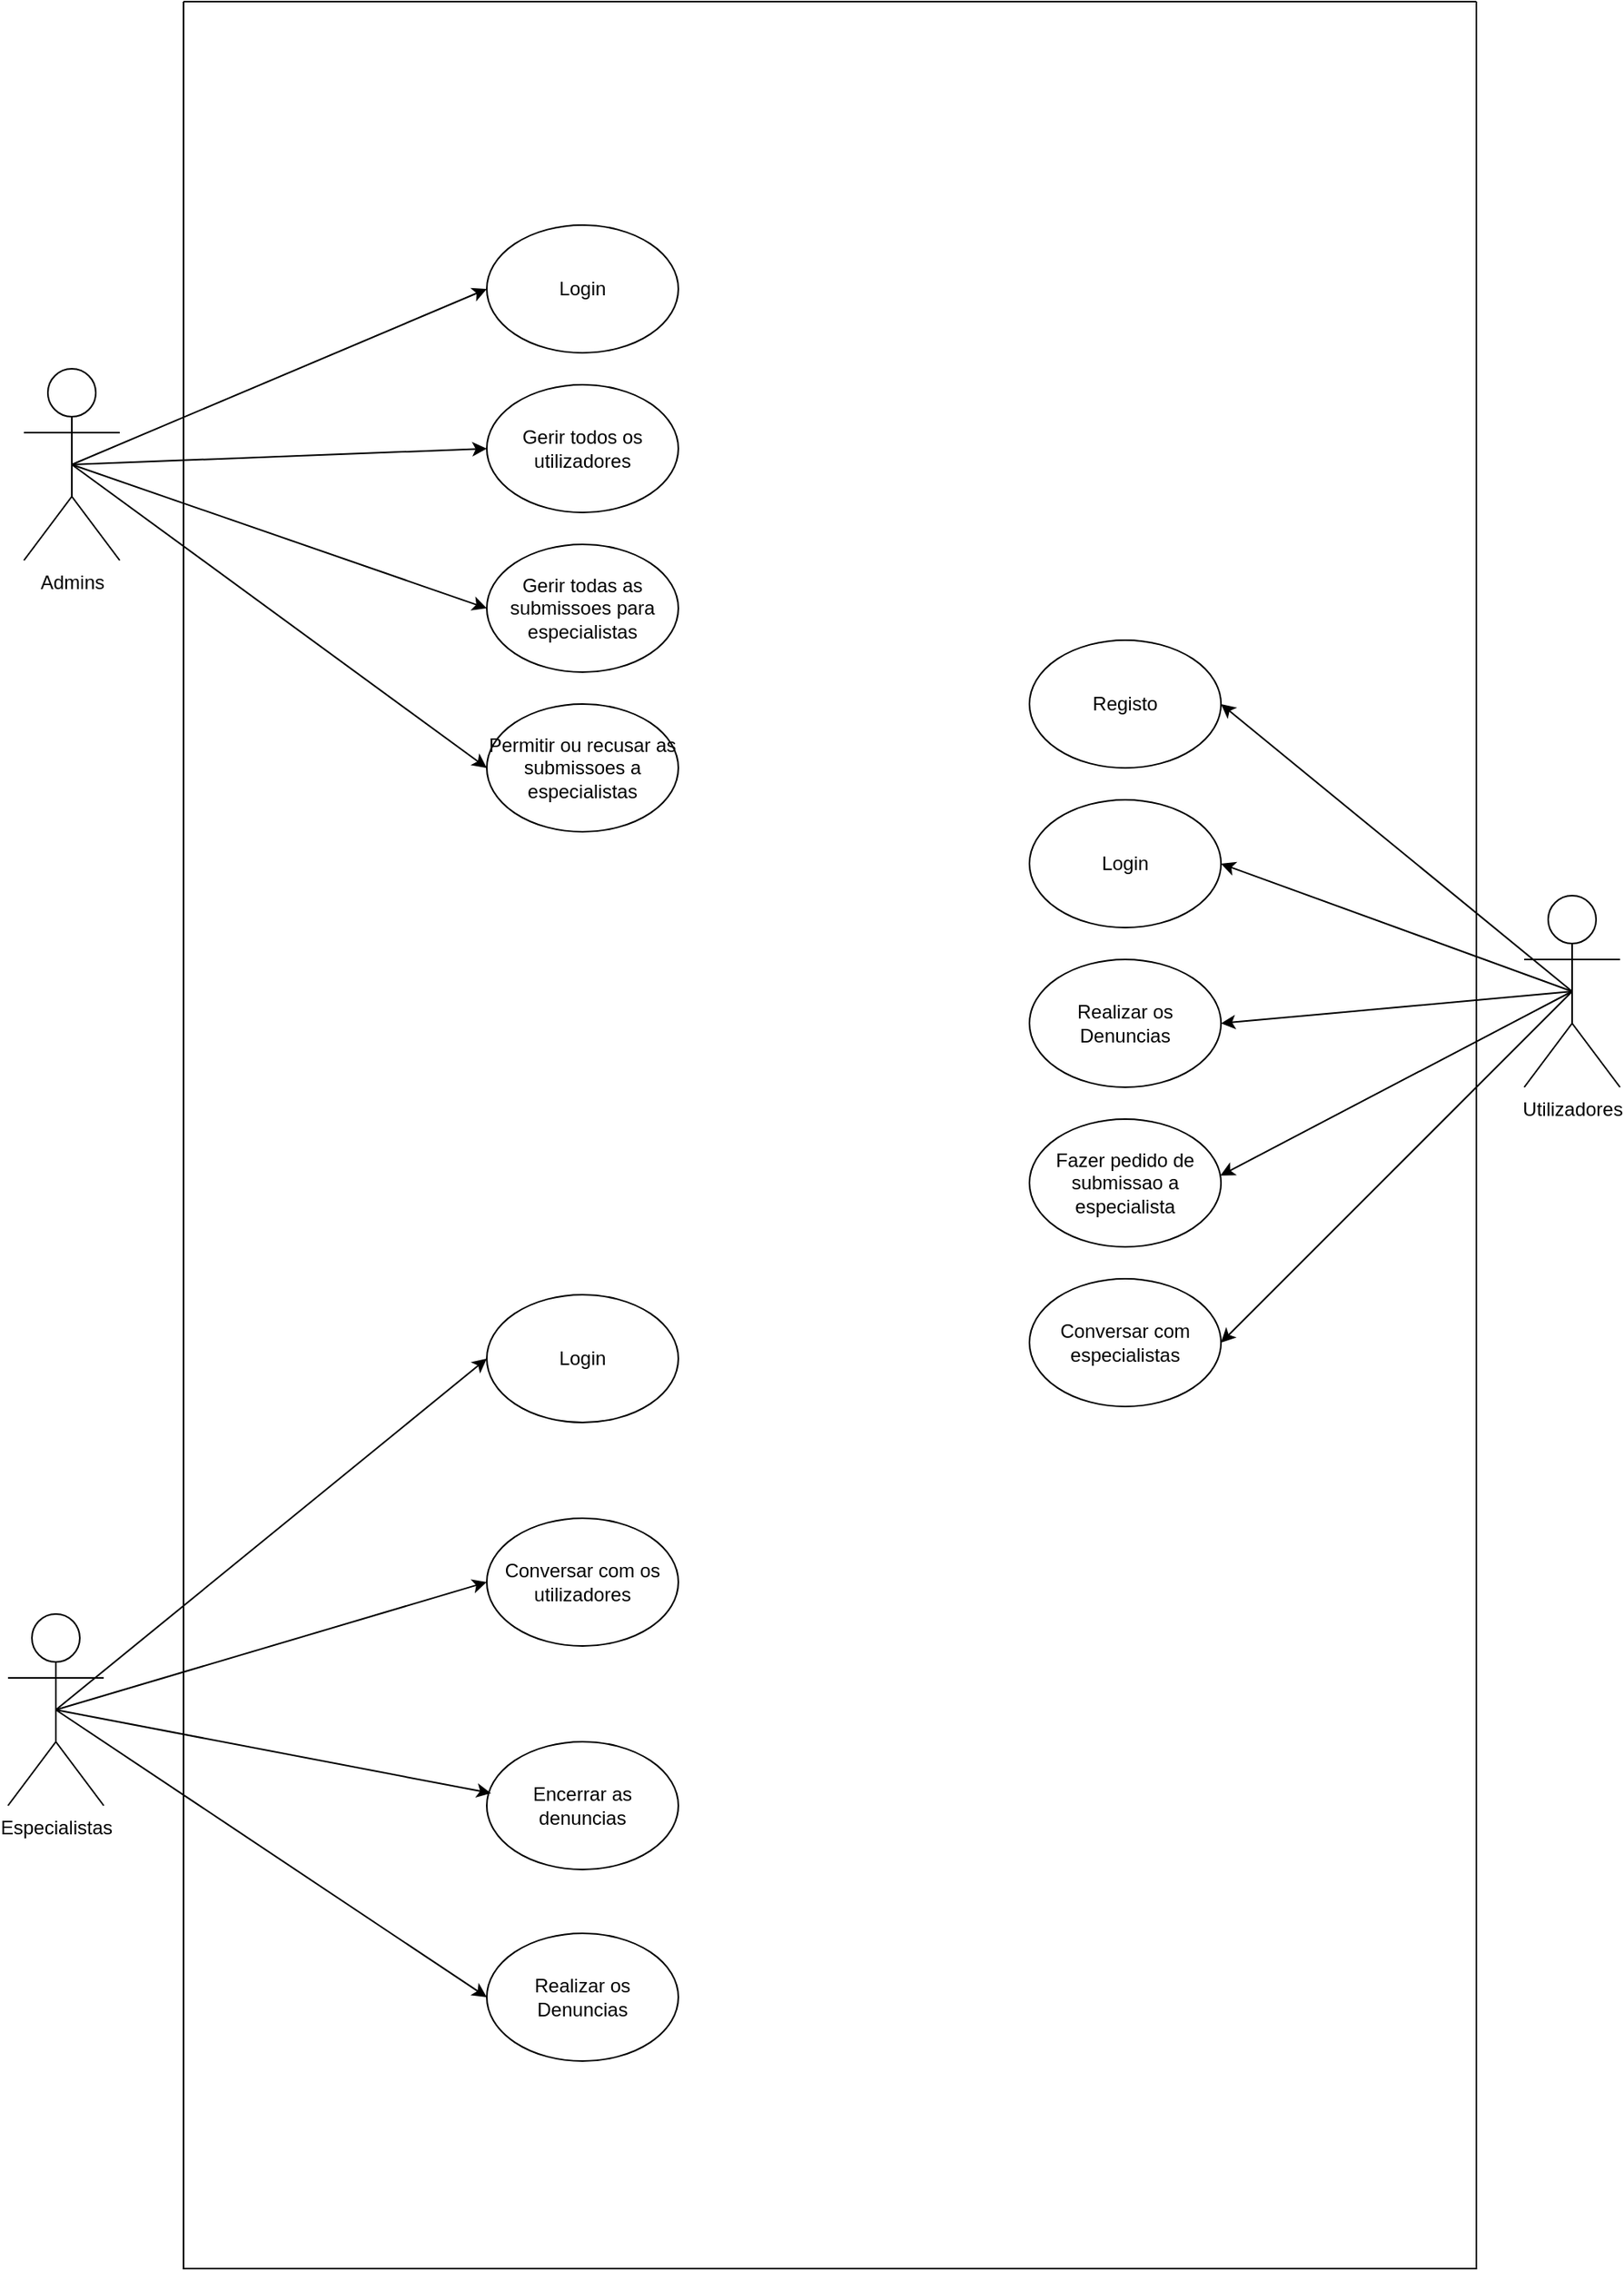 <mxfile version="22.1.3" type="device" pages="2">
  <diagram name="Casos de Uso" id="0v69TXpIxa26CA6M0X5R">
    <mxGraphModel dx="2168" dy="593" grid="1" gridSize="10" guides="1" tooltips="1" connect="1" arrows="1" fold="1" page="1" pageScale="1" pageWidth="850" pageHeight="1100" math="0" shadow="0">
      <root>
        <mxCell id="0" />
        <mxCell id="1" parent="0" />
        <mxCell id="V18IJNKO9i_bxa9vq1Et-1" value="" style="swimlane;startSize=0;" parent="1" vertex="1">
          <mxGeometry y="20" width="810" height="1420" as="geometry" />
        </mxCell>
        <mxCell id="V18IJNKO9i_bxa9vq1Et-8" value="Login" style="ellipse;whiteSpace=wrap;html=1;" parent="V18IJNKO9i_bxa9vq1Et-1" vertex="1">
          <mxGeometry x="190" y="140" width="120" height="80" as="geometry" />
        </mxCell>
        <mxCell id="V18IJNKO9i_bxa9vq1Et-11" value="Gerir todos os utilizadores" style="ellipse;whiteSpace=wrap;html=1;" parent="V18IJNKO9i_bxa9vq1Et-1" vertex="1">
          <mxGeometry x="190" y="240" width="120" height="80" as="geometry" />
        </mxCell>
        <mxCell id="V18IJNKO9i_bxa9vq1Et-12" value="Gerir todas as submissoes para especialistas" style="ellipse;whiteSpace=wrap;html=1;" parent="V18IJNKO9i_bxa9vq1Et-1" vertex="1">
          <mxGeometry x="190" y="340" width="120" height="80" as="geometry" />
        </mxCell>
        <mxCell id="V18IJNKO9i_bxa9vq1Et-13" value="Permitir ou recusar as submissoes a especialistas" style="ellipse;whiteSpace=wrap;html=1;" parent="V18IJNKO9i_bxa9vq1Et-1" vertex="1">
          <mxGeometry x="190" y="440" width="120" height="80" as="geometry" />
        </mxCell>
        <mxCell id="V18IJNKO9i_bxa9vq1Et-21" value="Registo" style="ellipse;whiteSpace=wrap;html=1;" parent="V18IJNKO9i_bxa9vq1Et-1" vertex="1">
          <mxGeometry x="530" y="400" width="120" height="80" as="geometry" />
        </mxCell>
        <mxCell id="V18IJNKO9i_bxa9vq1Et-22" value="Login" style="ellipse;whiteSpace=wrap;html=1;" parent="V18IJNKO9i_bxa9vq1Et-1" vertex="1">
          <mxGeometry x="530" y="500" width="120" height="80" as="geometry" />
        </mxCell>
        <mxCell id="V18IJNKO9i_bxa9vq1Et-26" value="Realizar os Denuncias" style="ellipse;whiteSpace=wrap;html=1;" parent="V18IJNKO9i_bxa9vq1Et-1" vertex="1">
          <mxGeometry x="530" y="600" width="120" height="80" as="geometry" />
        </mxCell>
        <mxCell id="V18IJNKO9i_bxa9vq1Et-27" value="Fazer pedido de submissao a especialista" style="ellipse;whiteSpace=wrap;html=1;" parent="V18IJNKO9i_bxa9vq1Et-1" vertex="1">
          <mxGeometry x="530" y="700" width="120" height="80" as="geometry" />
        </mxCell>
        <mxCell id="V18IJNKO9i_bxa9vq1Et-28" value="Conversar com especialistas" style="ellipse;whiteSpace=wrap;html=1;" parent="V18IJNKO9i_bxa9vq1Et-1" vertex="1">
          <mxGeometry x="530" y="800" width="120" height="80" as="geometry" />
        </mxCell>
        <mxCell id="V18IJNKO9i_bxa9vq1Et-35" value="Login" style="ellipse;whiteSpace=wrap;html=1;" parent="V18IJNKO9i_bxa9vq1Et-1" vertex="1">
          <mxGeometry x="190" y="810" width="120" height="80" as="geometry" />
        </mxCell>
        <mxCell id="V18IJNKO9i_bxa9vq1Et-37" value="Conversar com os utilizadores" style="ellipse;whiteSpace=wrap;html=1;" parent="V18IJNKO9i_bxa9vq1Et-1" vertex="1">
          <mxGeometry x="190" y="950" width="120" height="80" as="geometry" />
        </mxCell>
        <mxCell id="V18IJNKO9i_bxa9vq1Et-41" value="Encerrar as denuncias" style="ellipse;whiteSpace=wrap;html=1;" parent="V18IJNKO9i_bxa9vq1Et-1" vertex="1">
          <mxGeometry x="190" y="1090" width="120" height="80" as="geometry" />
        </mxCell>
        <mxCell id="V18IJNKO9i_bxa9vq1Et-46" value="Realizar os Denuncias" style="ellipse;whiteSpace=wrap;html=1;" parent="V18IJNKO9i_bxa9vq1Et-1" vertex="1">
          <mxGeometry x="190" y="1210" width="120" height="80" as="geometry" />
        </mxCell>
        <mxCell id="V18IJNKO9i_bxa9vq1Et-2" value="Admins" style="shape=umlActor;verticalLabelPosition=bottom;verticalAlign=top;html=1;outlineConnect=0;" parent="1" vertex="1">
          <mxGeometry x="-100" y="250" width="60" height="120" as="geometry" />
        </mxCell>
        <mxCell id="V18IJNKO9i_bxa9vq1Et-5" value="Utilizadores" style="shape=umlActor;verticalLabelPosition=bottom;verticalAlign=top;html=1;outlineConnect=0;" parent="1" vertex="1">
          <mxGeometry x="840" y="580" width="60" height="120" as="geometry" />
        </mxCell>
        <mxCell id="V18IJNKO9i_bxa9vq1Et-6" value="Especialistas" style="shape=umlActor;verticalLabelPosition=bottom;verticalAlign=top;html=1;outlineConnect=0;" parent="1" vertex="1">
          <mxGeometry x="-110" y="1030" width="60" height="120" as="geometry" />
        </mxCell>
        <mxCell id="V18IJNKO9i_bxa9vq1Et-25" value="" style="endArrow=classic;html=1;rounded=0;exitX=0.5;exitY=0.5;exitDx=0;exitDy=0;exitPerimeter=0;entryX=1;entryY=0.5;entryDx=0;entryDy=0;" parent="1" source="V18IJNKO9i_bxa9vq1Et-5" target="V18IJNKO9i_bxa9vq1Et-21" edge="1">
          <mxGeometry width="50" height="50" relative="1" as="geometry">
            <mxPoint x="-60" y="320" as="sourcePoint" />
            <mxPoint x="50" y="320" as="targetPoint" />
          </mxGeometry>
        </mxCell>
        <mxCell id="V18IJNKO9i_bxa9vq1Et-36" value="" style="endArrow=classic;html=1;rounded=0;exitX=0.5;exitY=0.5;exitDx=0;exitDy=0;exitPerimeter=0;entryX=0;entryY=0.5;entryDx=0;entryDy=0;" parent="1" source="V18IJNKO9i_bxa9vq1Et-6" target="V18IJNKO9i_bxa9vq1Et-35" edge="1">
          <mxGeometry width="50" height="50" relative="1" as="geometry">
            <mxPoint x="-50" y="1040" as="sourcePoint" />
            <mxPoint x="50" y="1040" as="targetPoint" />
          </mxGeometry>
        </mxCell>
        <mxCell id="zHeTeJ-wAWIV853rZHrX-1" value="" style="endArrow=classic;html=1;rounded=0;exitX=0.5;exitY=0.5;exitDx=0;exitDy=0;exitPerimeter=0;entryX=0;entryY=0.5;entryDx=0;entryDy=0;" parent="1" source="V18IJNKO9i_bxa9vq1Et-2" target="V18IJNKO9i_bxa9vq1Et-8" edge="1">
          <mxGeometry width="50" height="50" relative="1" as="geometry">
            <mxPoint x="260" y="300" as="sourcePoint" />
            <mxPoint x="310" y="250" as="targetPoint" />
          </mxGeometry>
        </mxCell>
        <mxCell id="zHeTeJ-wAWIV853rZHrX-2" value="" style="endArrow=classic;html=1;rounded=0;exitX=0.5;exitY=0.5;exitDx=0;exitDy=0;exitPerimeter=0;entryX=0;entryY=0.5;entryDx=0;entryDy=0;" parent="1" source="V18IJNKO9i_bxa9vq1Et-2" target="V18IJNKO9i_bxa9vq1Et-11" edge="1">
          <mxGeometry width="50" height="50" relative="1" as="geometry">
            <mxPoint x="30" y="340" as="sourcePoint" />
            <mxPoint x="80" y="290" as="targetPoint" />
          </mxGeometry>
        </mxCell>
        <mxCell id="zHeTeJ-wAWIV853rZHrX-3" value="" style="endArrow=classic;html=1;rounded=0;exitX=0.5;exitY=0.5;exitDx=0;exitDy=0;exitPerimeter=0;entryX=0;entryY=0.5;entryDx=0;entryDy=0;" parent="1" source="V18IJNKO9i_bxa9vq1Et-2" target="V18IJNKO9i_bxa9vq1Et-12" edge="1">
          <mxGeometry width="50" height="50" relative="1" as="geometry">
            <mxPoint x="40" y="360" as="sourcePoint" />
            <mxPoint x="90" y="310" as="targetPoint" />
          </mxGeometry>
        </mxCell>
        <mxCell id="zHeTeJ-wAWIV853rZHrX-4" value="" style="endArrow=classic;html=1;rounded=0;exitX=0.5;exitY=0.5;exitDx=0;exitDy=0;exitPerimeter=0;entryX=0;entryY=0.5;entryDx=0;entryDy=0;" parent="1" source="V18IJNKO9i_bxa9vq1Et-2" target="V18IJNKO9i_bxa9vq1Et-13" edge="1">
          <mxGeometry width="50" height="50" relative="1" as="geometry">
            <mxPoint x="20" y="400" as="sourcePoint" />
            <mxPoint x="70" y="350" as="targetPoint" />
          </mxGeometry>
        </mxCell>
        <mxCell id="zHeTeJ-wAWIV853rZHrX-5" value="" style="endArrow=classic;html=1;rounded=0;exitX=0.5;exitY=0.5;exitDx=0;exitDy=0;exitPerimeter=0;entryX=1;entryY=0.5;entryDx=0;entryDy=0;" parent="1" source="V18IJNKO9i_bxa9vq1Et-5" target="V18IJNKO9i_bxa9vq1Et-22" edge="1">
          <mxGeometry width="50" height="50" relative="1" as="geometry">
            <mxPoint x="890" y="720" as="sourcePoint" />
            <mxPoint x="670" y="540" as="targetPoint" />
          </mxGeometry>
        </mxCell>
        <mxCell id="zHeTeJ-wAWIV853rZHrX-6" value="" style="endArrow=classic;html=1;rounded=0;entryX=1;entryY=0.5;entryDx=0;entryDy=0;exitX=0.5;exitY=0.5;exitDx=0;exitDy=0;exitPerimeter=0;" parent="1" source="V18IJNKO9i_bxa9vq1Et-5" target="V18IJNKO9i_bxa9vq1Et-26" edge="1">
          <mxGeometry width="50" height="50" relative="1" as="geometry">
            <mxPoint x="740" y="740" as="sourcePoint" />
            <mxPoint x="790" y="690" as="targetPoint" />
          </mxGeometry>
        </mxCell>
        <mxCell id="zHeTeJ-wAWIV853rZHrX-7" value="" style="endArrow=classic;html=1;rounded=0;entryX=0.997;entryY=0.442;entryDx=0;entryDy=0;entryPerimeter=0;exitX=0.5;exitY=0.5;exitDx=0;exitDy=0;exitPerimeter=0;" parent="1" source="V18IJNKO9i_bxa9vq1Et-5" target="V18IJNKO9i_bxa9vq1Et-27" edge="1">
          <mxGeometry width="50" height="50" relative="1" as="geometry">
            <mxPoint x="710" y="780" as="sourcePoint" />
            <mxPoint x="760" y="730" as="targetPoint" />
          </mxGeometry>
        </mxCell>
        <mxCell id="zHeTeJ-wAWIV853rZHrX-8" value="" style="endArrow=classic;html=1;rounded=0;entryX=1;entryY=0.5;entryDx=0;entryDy=0;exitX=0.5;exitY=0.5;exitDx=0;exitDy=0;exitPerimeter=0;" parent="1" source="V18IJNKO9i_bxa9vq1Et-5" target="V18IJNKO9i_bxa9vq1Et-28" edge="1">
          <mxGeometry width="50" height="50" relative="1" as="geometry">
            <mxPoint x="710" y="830" as="sourcePoint" />
            <mxPoint x="760" y="780" as="targetPoint" />
          </mxGeometry>
        </mxCell>
        <mxCell id="zHeTeJ-wAWIV853rZHrX-9" value="" style="endArrow=classic;html=1;rounded=0;exitX=0.5;exitY=0.5;exitDx=0;exitDy=0;exitPerimeter=0;entryX=0;entryY=0.5;entryDx=0;entryDy=0;" parent="1" source="V18IJNKO9i_bxa9vq1Et-6" target="V18IJNKO9i_bxa9vq1Et-37" edge="1">
          <mxGeometry width="50" height="50" relative="1" as="geometry">
            <mxPoint x="60" y="1090" as="sourcePoint" />
            <mxPoint x="110" y="1040" as="targetPoint" />
          </mxGeometry>
        </mxCell>
        <mxCell id="zHeTeJ-wAWIV853rZHrX-11" value="" style="endArrow=classic;html=1;rounded=0;exitX=0.5;exitY=0.5;exitDx=0;exitDy=0;exitPerimeter=0;entryX=0.022;entryY=0.403;entryDx=0;entryDy=0;entryPerimeter=0;" parent="1" source="V18IJNKO9i_bxa9vq1Et-6" target="V18IJNKO9i_bxa9vq1Et-41" edge="1">
          <mxGeometry width="50" height="50" relative="1" as="geometry">
            <mxPoint x="90" y="1210" as="sourcePoint" />
            <mxPoint x="140" y="1160" as="targetPoint" />
          </mxGeometry>
        </mxCell>
        <mxCell id="zHeTeJ-wAWIV853rZHrX-12" value="" style="endArrow=classic;html=1;rounded=0;entryX=0;entryY=0.5;entryDx=0;entryDy=0;exitX=0.5;exitY=0.5;exitDx=0;exitDy=0;exitPerimeter=0;" parent="1" source="V18IJNKO9i_bxa9vq1Et-6" target="V18IJNKO9i_bxa9vq1Et-46" edge="1">
          <mxGeometry width="50" height="50" relative="1" as="geometry">
            <mxPoint x="40" y="1280" as="sourcePoint" />
            <mxPoint x="90" y="1230" as="targetPoint" />
          </mxGeometry>
        </mxCell>
      </root>
    </mxGraphModel>
  </diagram>
  <diagram id="s_YxrnoEGBvV0pFjSnwN" name="Modelo relacional">
    <mxGraphModel dx="1318" dy="593" grid="1" gridSize="10" guides="1" tooltips="1" connect="1" arrows="1" fold="1" page="1" pageScale="1" pageWidth="850" pageHeight="1100" math="0" shadow="0">
      <root>
        <mxCell id="0" />
        <mxCell id="1" parent="0" />
        <mxCell id="B7sIC4S0Rh-pysu9yOMy-1" value="Utilizadores" style="shape=table;startSize=30;container=1;collapsible=1;childLayout=tableLayout;fixedRows=1;rowLines=0;fontStyle=1;align=center;resizeLast=1;html=1;" parent="1" vertex="1">
          <mxGeometry x="60" y="130" width="180" height="300" as="geometry" />
        </mxCell>
        <mxCell id="B7sIC4S0Rh-pysu9yOMy-2" value="" style="shape=tableRow;horizontal=0;startSize=0;swimlaneHead=0;swimlaneBody=0;fillColor=none;collapsible=0;dropTarget=0;points=[[0,0.5],[1,0.5]];portConstraint=eastwest;top=0;left=0;right=0;bottom=1;" parent="B7sIC4S0Rh-pysu9yOMy-1" vertex="1">
          <mxGeometry y="30" width="180" height="30" as="geometry" />
        </mxCell>
        <mxCell id="B7sIC4S0Rh-pysu9yOMy-3" value="PK" style="shape=partialRectangle;connectable=0;fillColor=none;top=0;left=0;bottom=0;right=0;fontStyle=1;overflow=hidden;whiteSpace=wrap;html=1;" parent="B7sIC4S0Rh-pysu9yOMy-2" vertex="1">
          <mxGeometry width="30" height="30" as="geometry">
            <mxRectangle width="30" height="30" as="alternateBounds" />
          </mxGeometry>
        </mxCell>
        <mxCell id="B7sIC4S0Rh-pysu9yOMy-4" value="UserID" style="shape=partialRectangle;connectable=0;fillColor=none;top=0;left=0;bottom=0;right=0;align=left;spacingLeft=6;fontStyle=5;overflow=hidden;whiteSpace=wrap;html=1;" parent="B7sIC4S0Rh-pysu9yOMy-2" vertex="1">
          <mxGeometry x="30" width="150" height="30" as="geometry">
            <mxRectangle width="150" height="30" as="alternateBounds" />
          </mxGeometry>
        </mxCell>
        <mxCell id="B7sIC4S0Rh-pysu9yOMy-5" value="" style="shape=tableRow;horizontal=0;startSize=0;swimlaneHead=0;swimlaneBody=0;fillColor=none;collapsible=0;dropTarget=0;points=[[0,0.5],[1,0.5]];portConstraint=eastwest;top=0;left=0;right=0;bottom=0;" parent="B7sIC4S0Rh-pysu9yOMy-1" vertex="1">
          <mxGeometry y="60" width="180" height="30" as="geometry" />
        </mxCell>
        <mxCell id="B7sIC4S0Rh-pysu9yOMy-6" value="" style="shape=partialRectangle;connectable=0;fillColor=none;top=0;left=0;bottom=0;right=0;editable=1;overflow=hidden;whiteSpace=wrap;html=1;" parent="B7sIC4S0Rh-pysu9yOMy-5" vertex="1">
          <mxGeometry width="30" height="30" as="geometry">
            <mxRectangle width="30" height="30" as="alternateBounds" />
          </mxGeometry>
        </mxCell>
        <mxCell id="B7sIC4S0Rh-pysu9yOMy-7" value="NomeCompleto" style="shape=partialRectangle;connectable=0;fillColor=none;top=0;left=0;bottom=0;right=0;align=left;spacingLeft=6;overflow=hidden;whiteSpace=wrap;html=1;" parent="B7sIC4S0Rh-pysu9yOMy-5" vertex="1">
          <mxGeometry x="30" width="150" height="30" as="geometry">
            <mxRectangle width="150" height="30" as="alternateBounds" />
          </mxGeometry>
        </mxCell>
        <mxCell id="g4vSLve7nfgg60HE6biB-2" value="" style="shape=tableRow;horizontal=0;startSize=0;swimlaneHead=0;swimlaneBody=0;fillColor=none;collapsible=0;dropTarget=0;points=[[0,0.5],[1,0.5]];portConstraint=eastwest;top=0;left=0;right=0;bottom=0;" vertex="1" parent="B7sIC4S0Rh-pysu9yOMy-1">
          <mxGeometry y="90" width="180" height="30" as="geometry" />
        </mxCell>
        <mxCell id="g4vSLve7nfgg60HE6biB-3" value="" style="shape=partialRectangle;connectable=0;fillColor=none;top=0;left=0;bottom=0;right=0;editable=1;overflow=hidden;" vertex="1" parent="g4vSLve7nfgg60HE6biB-2">
          <mxGeometry width="30" height="30" as="geometry">
            <mxRectangle width="30" height="30" as="alternateBounds" />
          </mxGeometry>
        </mxCell>
        <mxCell id="g4vSLve7nfgg60HE6biB-4" value="NomeUtilizador" style="shape=partialRectangle;connectable=0;fillColor=none;top=0;left=0;bottom=0;right=0;align=left;spacingLeft=6;overflow=hidden;" vertex="1" parent="g4vSLve7nfgg60HE6biB-2">
          <mxGeometry x="30" width="150" height="30" as="geometry">
            <mxRectangle width="150" height="30" as="alternateBounds" />
          </mxGeometry>
        </mxCell>
        <mxCell id="B7sIC4S0Rh-pysu9yOMy-8" value="" style="shape=tableRow;horizontal=0;startSize=0;swimlaneHead=0;swimlaneBody=0;fillColor=none;collapsible=0;dropTarget=0;points=[[0,0.5],[1,0.5]];portConstraint=eastwest;top=0;left=0;right=0;bottom=0;" parent="B7sIC4S0Rh-pysu9yOMy-1" vertex="1">
          <mxGeometry y="120" width="180" height="30" as="geometry" />
        </mxCell>
        <mxCell id="B7sIC4S0Rh-pysu9yOMy-9" value="" style="shape=partialRectangle;connectable=0;fillColor=none;top=0;left=0;bottom=0;right=0;editable=1;overflow=hidden;whiteSpace=wrap;html=1;" parent="B7sIC4S0Rh-pysu9yOMy-8" vertex="1">
          <mxGeometry width="30" height="30" as="geometry">
            <mxRectangle width="30" height="30" as="alternateBounds" />
          </mxGeometry>
        </mxCell>
        <mxCell id="B7sIC4S0Rh-pysu9yOMy-10" value="Email" style="shape=partialRectangle;connectable=0;fillColor=none;top=0;left=0;bottom=0;right=0;align=left;spacingLeft=6;overflow=hidden;whiteSpace=wrap;html=1;" parent="B7sIC4S0Rh-pysu9yOMy-8" vertex="1">
          <mxGeometry x="30" width="150" height="30" as="geometry">
            <mxRectangle width="150" height="30" as="alternateBounds" />
          </mxGeometry>
        </mxCell>
        <mxCell id="B7sIC4S0Rh-pysu9yOMy-11" value="" style="shape=tableRow;horizontal=0;startSize=0;swimlaneHead=0;swimlaneBody=0;fillColor=none;collapsible=0;dropTarget=0;points=[[0,0.5],[1,0.5]];portConstraint=eastwest;top=0;left=0;right=0;bottom=0;" parent="B7sIC4S0Rh-pysu9yOMy-1" vertex="1">
          <mxGeometry y="150" width="180" height="30" as="geometry" />
        </mxCell>
        <mxCell id="B7sIC4S0Rh-pysu9yOMy-12" value="" style="shape=partialRectangle;connectable=0;fillColor=none;top=0;left=0;bottom=0;right=0;editable=1;overflow=hidden;whiteSpace=wrap;html=1;" parent="B7sIC4S0Rh-pysu9yOMy-11" vertex="1">
          <mxGeometry width="30" height="30" as="geometry">
            <mxRectangle width="30" height="30" as="alternateBounds" />
          </mxGeometry>
        </mxCell>
        <mxCell id="B7sIC4S0Rh-pysu9yOMy-13" value="Senha" style="shape=partialRectangle;connectable=0;fillColor=none;top=0;left=0;bottom=0;right=0;align=left;spacingLeft=6;overflow=hidden;whiteSpace=wrap;html=1;" parent="B7sIC4S0Rh-pysu9yOMy-11" vertex="1">
          <mxGeometry x="30" width="150" height="30" as="geometry">
            <mxRectangle width="150" height="30" as="alternateBounds" />
          </mxGeometry>
        </mxCell>
        <mxCell id="g4vSLve7nfgg60HE6biB-6" value="" style="shape=tableRow;horizontal=0;startSize=0;swimlaneHead=0;swimlaneBody=0;fillColor=none;collapsible=0;dropTarget=0;points=[[0,0.5],[1,0.5]];portConstraint=eastwest;top=0;left=0;right=0;bottom=0;" vertex="1" parent="B7sIC4S0Rh-pysu9yOMy-1">
          <mxGeometry y="180" width="180" height="30" as="geometry" />
        </mxCell>
        <mxCell id="g4vSLve7nfgg60HE6biB-7" value="" style="shape=partialRectangle;connectable=0;fillColor=none;top=0;left=0;bottom=0;right=0;editable=1;overflow=hidden;" vertex="1" parent="g4vSLve7nfgg60HE6biB-6">
          <mxGeometry width="30" height="30" as="geometry">
            <mxRectangle width="30" height="30" as="alternateBounds" />
          </mxGeometry>
        </mxCell>
        <mxCell id="g4vSLve7nfgg60HE6biB-8" value="Banner" style="shape=partialRectangle;connectable=0;fillColor=none;top=0;left=0;bottom=0;right=0;align=left;spacingLeft=6;overflow=hidden;" vertex="1" parent="g4vSLve7nfgg60HE6biB-6">
          <mxGeometry x="30" width="150" height="30" as="geometry">
            <mxRectangle width="150" height="30" as="alternateBounds" />
          </mxGeometry>
        </mxCell>
        <mxCell id="g4vSLve7nfgg60HE6biB-10" value="" style="shape=tableRow;horizontal=0;startSize=0;swimlaneHead=0;swimlaneBody=0;fillColor=none;collapsible=0;dropTarget=0;points=[[0,0.5],[1,0.5]];portConstraint=eastwest;top=0;left=0;right=0;bottom=0;" vertex="1" parent="B7sIC4S0Rh-pysu9yOMy-1">
          <mxGeometry y="210" width="180" height="30" as="geometry" />
        </mxCell>
        <mxCell id="g4vSLve7nfgg60HE6biB-11" value="" style="shape=partialRectangle;connectable=0;fillColor=none;top=0;left=0;bottom=0;right=0;editable=1;overflow=hidden;" vertex="1" parent="g4vSLve7nfgg60HE6biB-10">
          <mxGeometry width="30" height="30" as="geometry">
            <mxRectangle width="30" height="30" as="alternateBounds" />
          </mxGeometry>
        </mxCell>
        <mxCell id="g4vSLve7nfgg60HE6biB-12" value="Cargo" style="shape=partialRectangle;connectable=0;fillColor=none;top=0;left=0;bottom=0;right=0;align=left;spacingLeft=6;overflow=hidden;" vertex="1" parent="g4vSLve7nfgg60HE6biB-10">
          <mxGeometry x="30" width="150" height="30" as="geometry">
            <mxRectangle width="150" height="30" as="alternateBounds" />
          </mxGeometry>
        </mxCell>
        <mxCell id="g4vSLve7nfgg60HE6biB-18" value="" style="shape=tableRow;horizontal=0;startSize=0;swimlaneHead=0;swimlaneBody=0;fillColor=none;collapsible=0;dropTarget=0;points=[[0,0.5],[1,0.5]];portConstraint=eastwest;top=0;left=0;right=0;bottom=0;" vertex="1" parent="B7sIC4S0Rh-pysu9yOMy-1">
          <mxGeometry y="240" width="180" height="30" as="geometry" />
        </mxCell>
        <mxCell id="g4vSLve7nfgg60HE6biB-19" value="" style="shape=partialRectangle;connectable=0;fillColor=none;top=0;left=0;bottom=0;right=0;editable=1;overflow=hidden;" vertex="1" parent="g4vSLve7nfgg60HE6biB-18">
          <mxGeometry width="30" height="30" as="geometry">
            <mxRectangle width="30" height="30" as="alternateBounds" />
          </mxGeometry>
        </mxCell>
        <mxCell id="g4vSLve7nfgg60HE6biB-20" value="Foto" style="shape=partialRectangle;connectable=0;fillColor=none;top=0;left=0;bottom=0;right=0;align=left;spacingLeft=6;overflow=hidden;" vertex="1" parent="g4vSLve7nfgg60HE6biB-18">
          <mxGeometry x="30" width="150" height="30" as="geometry">
            <mxRectangle width="150" height="30" as="alternateBounds" />
          </mxGeometry>
        </mxCell>
        <mxCell id="g4vSLve7nfgg60HE6biB-14" value="" style="shape=tableRow;horizontal=0;startSize=0;swimlaneHead=0;swimlaneBody=0;fillColor=none;collapsible=0;dropTarget=0;points=[[0,0.5],[1,0.5]];portConstraint=eastwest;top=0;left=0;right=0;bottom=0;" vertex="1" parent="B7sIC4S0Rh-pysu9yOMy-1">
          <mxGeometry y="270" width="180" height="30" as="geometry" />
        </mxCell>
        <mxCell id="g4vSLve7nfgg60HE6biB-15" value="FK" style="shape=partialRectangle;connectable=0;fillColor=none;top=0;left=0;bottom=0;right=0;fontStyle=0;overflow=hidden;whiteSpace=wrap;html=1;" vertex="1" parent="g4vSLve7nfgg60HE6biB-14">
          <mxGeometry width="30" height="30" as="geometry">
            <mxRectangle width="30" height="30" as="alternateBounds" />
          </mxGeometry>
        </mxCell>
        <mxCell id="g4vSLve7nfgg60HE6biB-16" value="NumDenuncias" style="shape=partialRectangle;connectable=0;fillColor=none;top=0;left=0;bottom=0;right=0;align=left;spacingLeft=6;fontStyle=0;overflow=hidden;whiteSpace=wrap;html=1;" vertex="1" parent="g4vSLve7nfgg60HE6biB-14">
          <mxGeometry x="30" width="150" height="30" as="geometry">
            <mxRectangle width="150" height="30" as="alternateBounds" />
          </mxGeometry>
        </mxCell>
        <mxCell id="B7sIC4S0Rh-pysu9yOMy-53" value="PedidosSubmissão" style="shape=table;startSize=30;container=1;collapsible=1;childLayout=tableLayout;fixedRows=1;rowLines=0;fontStyle=1;align=center;resizeLast=1;html=1;" parent="1" vertex="1">
          <mxGeometry x="440" y="160" width="180" height="210" as="geometry" />
        </mxCell>
        <mxCell id="B7sIC4S0Rh-pysu9yOMy-54" value="" style="shape=tableRow;horizontal=0;startSize=0;swimlaneHead=0;swimlaneBody=0;fillColor=none;collapsible=0;dropTarget=0;points=[[0,0.5],[1,0.5]];portConstraint=eastwest;top=0;left=0;right=0;bottom=1;" parent="B7sIC4S0Rh-pysu9yOMy-53" vertex="1">
          <mxGeometry y="30" width="180" height="30" as="geometry" />
        </mxCell>
        <mxCell id="B7sIC4S0Rh-pysu9yOMy-55" value="PK" style="shape=partialRectangle;connectable=0;fillColor=none;top=0;left=0;bottom=0;right=0;fontStyle=1;overflow=hidden;whiteSpace=wrap;html=1;" parent="B7sIC4S0Rh-pysu9yOMy-54" vertex="1">
          <mxGeometry width="30" height="30" as="geometry">
            <mxRectangle width="30" height="30" as="alternateBounds" />
          </mxGeometry>
        </mxCell>
        <mxCell id="B7sIC4S0Rh-pysu9yOMy-56" value="PedidoID" style="shape=partialRectangle;connectable=0;fillColor=none;top=0;left=0;bottom=0;right=0;align=left;spacingLeft=6;fontStyle=5;overflow=hidden;whiteSpace=wrap;html=1;" parent="B7sIC4S0Rh-pysu9yOMy-54" vertex="1">
          <mxGeometry x="30" width="150" height="30" as="geometry">
            <mxRectangle width="150" height="30" as="alternateBounds" />
          </mxGeometry>
        </mxCell>
        <mxCell id="82d_v8nhM87T_lucDlG--2" value="" style="shape=tableRow;horizontal=0;startSize=0;swimlaneHead=0;swimlaneBody=0;fillColor=none;collapsible=0;dropTarget=0;points=[[0,0.5],[1,0.5]];portConstraint=eastwest;top=0;left=0;right=0;bottom=0;" parent="B7sIC4S0Rh-pysu9yOMy-53" vertex="1">
          <mxGeometry y="60" width="180" height="30" as="geometry" />
        </mxCell>
        <mxCell id="82d_v8nhM87T_lucDlG--3" value="" style="shape=partialRectangle;connectable=0;fillColor=none;top=0;left=0;bottom=0;right=0;editable=1;overflow=hidden;" parent="82d_v8nhM87T_lucDlG--2" vertex="1">
          <mxGeometry width="30" height="30" as="geometry">
            <mxRectangle width="30" height="30" as="alternateBounds" />
          </mxGeometry>
        </mxCell>
        <mxCell id="82d_v8nhM87T_lucDlG--4" value="Titulo" style="shape=partialRectangle;connectable=0;fillColor=none;top=0;left=0;bottom=0;right=0;align=left;spacingLeft=6;overflow=hidden;" parent="82d_v8nhM87T_lucDlG--2" vertex="1">
          <mxGeometry x="30" width="150" height="30" as="geometry">
            <mxRectangle width="150" height="30" as="alternateBounds" />
          </mxGeometry>
        </mxCell>
        <mxCell id="82d_v8nhM87T_lucDlG--6" value="" style="shape=tableRow;horizontal=0;startSize=0;swimlaneHead=0;swimlaneBody=0;fillColor=none;collapsible=0;dropTarget=0;points=[[0,0.5],[1,0.5]];portConstraint=eastwest;top=0;left=0;right=0;bottom=0;" parent="B7sIC4S0Rh-pysu9yOMy-53" vertex="1">
          <mxGeometry y="90" width="180" height="30" as="geometry" />
        </mxCell>
        <mxCell id="82d_v8nhM87T_lucDlG--7" value="" style="shape=partialRectangle;connectable=0;fillColor=none;top=0;left=0;bottom=0;right=0;editable=1;overflow=hidden;" parent="82d_v8nhM87T_lucDlG--6" vertex="1">
          <mxGeometry width="30" height="30" as="geometry">
            <mxRectangle width="30" height="30" as="alternateBounds" />
          </mxGeometry>
        </mxCell>
        <mxCell id="82d_v8nhM87T_lucDlG--8" value="DataEnvio" style="shape=partialRectangle;connectable=0;fillColor=none;top=0;left=0;bottom=0;right=0;align=left;spacingLeft=6;overflow=hidden;" parent="82d_v8nhM87T_lucDlG--6" vertex="1">
          <mxGeometry x="30" width="150" height="30" as="geometry">
            <mxRectangle width="150" height="30" as="alternateBounds" />
          </mxGeometry>
        </mxCell>
        <mxCell id="82d_v8nhM87T_lucDlG--10" value="" style="shape=tableRow;horizontal=0;startSize=0;swimlaneHead=0;swimlaneBody=0;fillColor=none;collapsible=0;dropTarget=0;points=[[0,0.5],[1,0.5]];portConstraint=eastwest;top=0;left=0;right=0;bottom=0;" parent="B7sIC4S0Rh-pysu9yOMy-53" vertex="1">
          <mxGeometry y="120" width="180" height="30" as="geometry" />
        </mxCell>
        <mxCell id="82d_v8nhM87T_lucDlG--11" value="" style="shape=partialRectangle;connectable=0;fillColor=none;top=0;left=0;bottom=0;right=0;editable=1;overflow=hidden;" parent="82d_v8nhM87T_lucDlG--10" vertex="1">
          <mxGeometry width="30" height="30" as="geometry">
            <mxRectangle width="30" height="30" as="alternateBounds" />
          </mxGeometry>
        </mxCell>
        <mxCell id="82d_v8nhM87T_lucDlG--12" value="Descricao" style="shape=partialRectangle;connectable=0;fillColor=none;top=0;left=0;bottom=0;right=0;align=left;spacingLeft=6;overflow=hidden;" parent="82d_v8nhM87T_lucDlG--10" vertex="1">
          <mxGeometry x="30" width="150" height="30" as="geometry">
            <mxRectangle width="150" height="30" as="alternateBounds" />
          </mxGeometry>
        </mxCell>
        <mxCell id="B7sIC4S0Rh-pysu9yOMy-57" value="" style="shape=tableRow;horizontal=0;startSize=0;swimlaneHead=0;swimlaneBody=0;fillColor=none;collapsible=0;dropTarget=0;points=[[0,0.5],[1,0.5]];portConstraint=eastwest;top=0;left=0;right=0;bottom=0;" parent="B7sIC4S0Rh-pysu9yOMy-53" vertex="1">
          <mxGeometry y="150" width="180" height="30" as="geometry" />
        </mxCell>
        <mxCell id="B7sIC4S0Rh-pysu9yOMy-58" value="" style="shape=partialRectangle;connectable=0;fillColor=none;top=0;left=0;bottom=0;right=0;editable=1;overflow=hidden;whiteSpace=wrap;html=1;" parent="B7sIC4S0Rh-pysu9yOMy-57" vertex="1">
          <mxGeometry width="30" height="30" as="geometry">
            <mxRectangle width="30" height="30" as="alternateBounds" />
          </mxGeometry>
        </mxCell>
        <mxCell id="B7sIC4S0Rh-pysu9yOMy-59" value="Estado" style="shape=partialRectangle;connectable=0;fillColor=none;top=0;left=0;bottom=0;right=0;align=left;spacingLeft=6;overflow=hidden;whiteSpace=wrap;html=1;" parent="B7sIC4S0Rh-pysu9yOMy-57" vertex="1">
          <mxGeometry x="30" width="150" height="30" as="geometry">
            <mxRectangle width="150" height="30" as="alternateBounds" />
          </mxGeometry>
        </mxCell>
        <mxCell id="B7sIC4S0Rh-pysu9yOMy-60" value="" style="shape=tableRow;horizontal=0;startSize=0;swimlaneHead=0;swimlaneBody=0;fillColor=none;collapsible=0;dropTarget=0;points=[[0,0.5],[1,0.5]];portConstraint=eastwest;top=0;left=0;right=0;bottom=0;" parent="B7sIC4S0Rh-pysu9yOMy-53" vertex="1">
          <mxGeometry y="180" width="180" height="30" as="geometry" />
        </mxCell>
        <mxCell id="B7sIC4S0Rh-pysu9yOMy-61" value="FK" style="shape=partialRectangle;connectable=0;fillColor=none;top=0;left=0;bottom=0;right=0;editable=1;overflow=hidden;whiteSpace=wrap;html=1;" parent="B7sIC4S0Rh-pysu9yOMy-60" vertex="1">
          <mxGeometry width="30" height="30" as="geometry">
            <mxRectangle width="30" height="30" as="alternateBounds" />
          </mxGeometry>
        </mxCell>
        <mxCell id="B7sIC4S0Rh-pysu9yOMy-62" value="UserID" style="shape=partialRectangle;connectable=0;fillColor=none;top=0;left=0;bottom=0;right=0;align=left;spacingLeft=6;overflow=hidden;whiteSpace=wrap;html=1;" parent="B7sIC4S0Rh-pysu9yOMy-60" vertex="1">
          <mxGeometry x="30" width="150" height="30" as="geometry">
            <mxRectangle width="150" height="30" as="alternateBounds" />
          </mxGeometry>
        </mxCell>
        <mxCell id="B7sIC4S0Rh-pysu9yOMy-66" value="Mensagens" style="shape=table;startSize=30;container=1;collapsible=1;childLayout=tableLayout;fixedRows=1;rowLines=0;fontStyle=1;align=center;resizeLast=1;html=1;" parent="1" vertex="1">
          <mxGeometry x="60" y="540" width="180" height="150" as="geometry" />
        </mxCell>
        <mxCell id="B7sIC4S0Rh-pysu9yOMy-67" value="" style="shape=tableRow;horizontal=0;startSize=0;swimlaneHead=0;swimlaneBody=0;fillColor=none;collapsible=0;dropTarget=0;points=[[0,0.5],[1,0.5]];portConstraint=eastwest;top=0;left=0;right=0;bottom=1;" parent="B7sIC4S0Rh-pysu9yOMy-66" vertex="1">
          <mxGeometry y="30" width="180" height="30" as="geometry" />
        </mxCell>
        <mxCell id="B7sIC4S0Rh-pysu9yOMy-68" value="PK" style="shape=partialRectangle;connectable=0;fillColor=none;top=0;left=0;bottom=0;right=0;fontStyle=1;overflow=hidden;whiteSpace=wrap;html=1;" parent="B7sIC4S0Rh-pysu9yOMy-67" vertex="1">
          <mxGeometry width="30" height="30" as="geometry">
            <mxRectangle width="30" height="30" as="alternateBounds" />
          </mxGeometry>
        </mxCell>
        <mxCell id="B7sIC4S0Rh-pysu9yOMy-69" value="MensagemID" style="shape=partialRectangle;connectable=0;fillColor=none;top=0;left=0;bottom=0;right=0;align=left;spacingLeft=6;fontStyle=5;overflow=hidden;whiteSpace=wrap;html=1;" parent="B7sIC4S0Rh-pysu9yOMy-67" vertex="1">
          <mxGeometry x="30" width="150" height="30" as="geometry">
            <mxRectangle width="150" height="30" as="alternateBounds" />
          </mxGeometry>
        </mxCell>
        <mxCell id="B7sIC4S0Rh-pysu9yOMy-70" value="" style="shape=tableRow;horizontal=0;startSize=0;swimlaneHead=0;swimlaneBody=0;fillColor=none;collapsible=0;dropTarget=0;points=[[0,0.5],[1,0.5]];portConstraint=eastwest;top=0;left=0;right=0;bottom=0;" parent="B7sIC4S0Rh-pysu9yOMy-66" vertex="1">
          <mxGeometry y="60" width="180" height="30" as="geometry" />
        </mxCell>
        <mxCell id="B7sIC4S0Rh-pysu9yOMy-71" value="" style="shape=partialRectangle;connectable=0;fillColor=none;top=0;left=0;bottom=0;right=0;editable=1;overflow=hidden;whiteSpace=wrap;html=1;" parent="B7sIC4S0Rh-pysu9yOMy-70" vertex="1">
          <mxGeometry width="30" height="30" as="geometry">
            <mxRectangle width="30" height="30" as="alternateBounds" />
          </mxGeometry>
        </mxCell>
        <mxCell id="B7sIC4S0Rh-pysu9yOMy-72" value="Conteúdo" style="shape=partialRectangle;connectable=0;fillColor=none;top=0;left=0;bottom=0;right=0;align=left;spacingLeft=6;overflow=hidden;whiteSpace=wrap;html=1;" parent="B7sIC4S0Rh-pysu9yOMy-70" vertex="1">
          <mxGeometry x="30" width="150" height="30" as="geometry">
            <mxRectangle width="150" height="30" as="alternateBounds" />
          </mxGeometry>
        </mxCell>
        <mxCell id="B7sIC4S0Rh-pysu9yOMy-73" value="" style="shape=tableRow;horizontal=0;startSize=0;swimlaneHead=0;swimlaneBody=0;fillColor=none;collapsible=0;dropTarget=0;points=[[0,0.5],[1,0.5]];portConstraint=eastwest;top=0;left=0;right=0;bottom=0;" parent="B7sIC4S0Rh-pysu9yOMy-66" vertex="1">
          <mxGeometry y="90" width="180" height="30" as="geometry" />
        </mxCell>
        <mxCell id="B7sIC4S0Rh-pysu9yOMy-74" value="" style="shape=partialRectangle;connectable=0;fillColor=none;top=0;left=0;bottom=0;right=0;editable=1;overflow=hidden;whiteSpace=wrap;html=1;" parent="B7sIC4S0Rh-pysu9yOMy-73" vertex="1">
          <mxGeometry width="30" height="30" as="geometry">
            <mxRectangle width="30" height="30" as="alternateBounds" />
          </mxGeometry>
        </mxCell>
        <mxCell id="B7sIC4S0Rh-pysu9yOMy-75" value="DataEnvio" style="shape=partialRectangle;connectable=0;fillColor=none;top=0;left=0;bottom=0;right=0;align=left;spacingLeft=6;overflow=hidden;whiteSpace=wrap;html=1;" parent="B7sIC4S0Rh-pysu9yOMy-73" vertex="1">
          <mxGeometry x="30" width="150" height="30" as="geometry">
            <mxRectangle width="150" height="30" as="alternateBounds" />
          </mxGeometry>
        </mxCell>
        <mxCell id="B7sIC4S0Rh-pysu9yOMy-76" value="" style="shape=tableRow;horizontal=0;startSize=0;swimlaneHead=0;swimlaneBody=0;fillColor=none;collapsible=0;dropTarget=0;points=[[0,0.5],[1,0.5]];portConstraint=eastwest;top=0;left=0;right=0;bottom=0;" parent="B7sIC4S0Rh-pysu9yOMy-66" vertex="1">
          <mxGeometry y="120" width="180" height="30" as="geometry" />
        </mxCell>
        <mxCell id="B7sIC4S0Rh-pysu9yOMy-77" value="FK" style="shape=partialRectangle;connectable=0;fillColor=none;top=0;left=0;bottom=0;right=0;editable=1;overflow=hidden;whiteSpace=wrap;html=1;" parent="B7sIC4S0Rh-pysu9yOMy-76" vertex="1">
          <mxGeometry width="30" height="30" as="geometry">
            <mxRectangle width="30" height="30" as="alternateBounds" />
          </mxGeometry>
        </mxCell>
        <mxCell id="B7sIC4S0Rh-pysu9yOMy-78" value="UserID" style="shape=partialRectangle;connectable=0;fillColor=none;top=0;left=0;bottom=0;right=0;align=left;spacingLeft=6;overflow=hidden;whiteSpace=wrap;html=1;" parent="B7sIC4S0Rh-pysu9yOMy-76" vertex="1">
          <mxGeometry x="30" width="150" height="30" as="geometry">
            <mxRectangle width="150" height="30" as="alternateBounds" />
          </mxGeometry>
        </mxCell>
        <mxCell id="B7sIC4S0Rh-pysu9yOMy-87" value="Denuncias" style="shape=table;startSize=30;container=1;collapsible=1;childLayout=tableLayout;fixedRows=1;rowLines=0;fontStyle=1;align=center;resizeLast=1;html=1;" parent="1" vertex="1">
          <mxGeometry x="400" y="440" width="180" height="210" as="geometry" />
        </mxCell>
        <mxCell id="B7sIC4S0Rh-pysu9yOMy-88" value="" style="shape=tableRow;horizontal=0;startSize=0;swimlaneHead=0;swimlaneBody=0;fillColor=none;collapsible=0;dropTarget=0;points=[[0,0.5],[1,0.5]];portConstraint=eastwest;top=0;left=0;right=0;bottom=1;" parent="B7sIC4S0Rh-pysu9yOMy-87" vertex="1">
          <mxGeometry y="30" width="180" height="30" as="geometry" />
        </mxCell>
        <mxCell id="B7sIC4S0Rh-pysu9yOMy-89" value="PK" style="shape=partialRectangle;connectable=0;fillColor=none;top=0;left=0;bottom=0;right=0;fontStyle=1;overflow=hidden;whiteSpace=wrap;html=1;" parent="B7sIC4S0Rh-pysu9yOMy-88" vertex="1">
          <mxGeometry width="30" height="30" as="geometry">
            <mxRectangle width="30" height="30" as="alternateBounds" />
          </mxGeometry>
        </mxCell>
        <mxCell id="B7sIC4S0Rh-pysu9yOMy-90" value="DenunciaID" style="shape=partialRectangle;connectable=0;fillColor=none;top=0;left=0;bottom=0;right=0;align=left;spacingLeft=6;fontStyle=5;overflow=hidden;whiteSpace=wrap;html=1;" parent="B7sIC4S0Rh-pysu9yOMy-88" vertex="1">
          <mxGeometry x="30" width="150" height="30" as="geometry">
            <mxRectangle width="150" height="30" as="alternateBounds" />
          </mxGeometry>
        </mxCell>
        <mxCell id="B7sIC4S0Rh-pysu9yOMy-91" value="" style="shape=tableRow;horizontal=0;startSize=0;swimlaneHead=0;swimlaneBody=0;fillColor=none;collapsible=0;dropTarget=0;points=[[0,0.5],[1,0.5]];portConstraint=eastwest;top=0;left=0;right=0;bottom=0;" parent="B7sIC4S0Rh-pysu9yOMy-87" vertex="1">
          <mxGeometry y="60" width="180" height="30" as="geometry" />
        </mxCell>
        <mxCell id="B7sIC4S0Rh-pysu9yOMy-92" value="" style="shape=partialRectangle;connectable=0;fillColor=none;top=0;left=0;bottom=0;right=0;editable=1;overflow=hidden;whiteSpace=wrap;html=1;" parent="B7sIC4S0Rh-pysu9yOMy-91" vertex="1">
          <mxGeometry width="30" height="30" as="geometry">
            <mxRectangle width="30" height="30" as="alternateBounds" />
          </mxGeometry>
        </mxCell>
        <mxCell id="B7sIC4S0Rh-pysu9yOMy-93" value="Descricao" style="shape=partialRectangle;connectable=0;fillColor=none;top=0;left=0;bottom=0;right=0;align=left;spacingLeft=6;overflow=hidden;whiteSpace=wrap;html=1;" parent="B7sIC4S0Rh-pysu9yOMy-91" vertex="1">
          <mxGeometry x="30" width="150" height="30" as="geometry">
            <mxRectangle width="150" height="30" as="alternateBounds" />
          </mxGeometry>
        </mxCell>
        <mxCell id="KM7kCSuY4XTtsmC8UG6Y-10" value="" style="shape=tableRow;horizontal=0;startSize=0;swimlaneHead=0;swimlaneBody=0;fillColor=none;collapsible=0;dropTarget=0;points=[[0,0.5],[1,0.5]];portConstraint=eastwest;top=0;left=0;right=0;bottom=0;" parent="B7sIC4S0Rh-pysu9yOMy-87" vertex="1">
          <mxGeometry y="90" width="180" height="30" as="geometry" />
        </mxCell>
        <mxCell id="KM7kCSuY4XTtsmC8UG6Y-11" value="" style="shape=partialRectangle;connectable=0;fillColor=none;top=0;left=0;bottom=0;right=0;editable=1;overflow=hidden;" parent="KM7kCSuY4XTtsmC8UG6Y-10" vertex="1">
          <mxGeometry width="30" height="30" as="geometry">
            <mxRectangle width="30" height="30" as="alternateBounds" />
          </mxGeometry>
        </mxCell>
        <mxCell id="KM7kCSuY4XTtsmC8UG6Y-12" value="DataEnvio" style="shape=partialRectangle;connectable=0;fillColor=none;top=0;left=0;bottom=0;right=0;align=left;spacingLeft=6;overflow=hidden;" parent="KM7kCSuY4XTtsmC8UG6Y-10" vertex="1">
          <mxGeometry x="30" width="150" height="30" as="geometry">
            <mxRectangle width="150" height="30" as="alternateBounds" />
          </mxGeometry>
        </mxCell>
        <mxCell id="KM7kCSuY4XTtsmC8UG6Y-6" value="" style="shape=tableRow;horizontal=0;startSize=0;swimlaneHead=0;swimlaneBody=0;fillColor=none;collapsible=0;dropTarget=0;points=[[0,0.5],[1,0.5]];portConstraint=eastwest;top=0;left=0;right=0;bottom=0;" parent="B7sIC4S0Rh-pysu9yOMy-87" vertex="1">
          <mxGeometry y="120" width="180" height="30" as="geometry" />
        </mxCell>
        <mxCell id="KM7kCSuY4XTtsmC8UG6Y-7" value="" style="shape=partialRectangle;connectable=0;fillColor=none;top=0;left=0;bottom=0;right=0;editable=1;overflow=hidden;" parent="KM7kCSuY4XTtsmC8UG6Y-6" vertex="1">
          <mxGeometry width="30" height="30" as="geometry">
            <mxRectangle width="30" height="30" as="alternateBounds" />
          </mxGeometry>
        </mxCell>
        <mxCell id="KM7kCSuY4XTtsmC8UG6Y-8" value="Categoria" style="shape=partialRectangle;connectable=0;fillColor=none;top=0;left=0;bottom=0;right=0;align=left;spacingLeft=6;overflow=hidden;" parent="KM7kCSuY4XTtsmC8UG6Y-6" vertex="1">
          <mxGeometry x="30" width="150" height="30" as="geometry">
            <mxRectangle width="150" height="30" as="alternateBounds" />
          </mxGeometry>
        </mxCell>
        <mxCell id="B7sIC4S0Rh-pysu9yOMy-94" value="" style="shape=tableRow;horizontal=0;startSize=0;swimlaneHead=0;swimlaneBody=0;fillColor=none;collapsible=0;dropTarget=0;points=[[0,0.5],[1,0.5]];portConstraint=eastwest;top=0;left=0;right=0;bottom=0;" parent="B7sIC4S0Rh-pysu9yOMy-87" vertex="1">
          <mxGeometry y="150" width="180" height="30" as="geometry" />
        </mxCell>
        <mxCell id="B7sIC4S0Rh-pysu9yOMy-95" value="" style="shape=partialRectangle;connectable=0;fillColor=none;top=0;left=0;bottom=0;right=0;editable=1;overflow=hidden;whiteSpace=wrap;html=1;" parent="B7sIC4S0Rh-pysu9yOMy-94" vertex="1">
          <mxGeometry width="30" height="30" as="geometry">
            <mxRectangle width="30" height="30" as="alternateBounds" />
          </mxGeometry>
        </mxCell>
        <mxCell id="B7sIC4S0Rh-pysu9yOMy-96" value="Estado" style="shape=partialRectangle;connectable=0;fillColor=none;top=0;left=0;bottom=0;right=0;align=left;spacingLeft=6;overflow=hidden;whiteSpace=wrap;html=1;" parent="B7sIC4S0Rh-pysu9yOMy-94" vertex="1">
          <mxGeometry x="30" width="150" height="30" as="geometry">
            <mxRectangle width="150" height="30" as="alternateBounds" />
          </mxGeometry>
        </mxCell>
        <mxCell id="B7sIC4S0Rh-pysu9yOMy-97" value="" style="shape=tableRow;horizontal=0;startSize=0;swimlaneHead=0;swimlaneBody=0;fillColor=none;collapsible=0;dropTarget=0;points=[[0,0.5],[1,0.5]];portConstraint=eastwest;top=0;left=0;right=0;bottom=0;" parent="B7sIC4S0Rh-pysu9yOMy-87" vertex="1">
          <mxGeometry y="180" width="180" height="30" as="geometry" />
        </mxCell>
        <mxCell id="B7sIC4S0Rh-pysu9yOMy-98" value="FK" style="shape=partialRectangle;connectable=0;fillColor=none;top=0;left=0;bottom=0;right=0;editable=1;overflow=hidden;whiteSpace=wrap;html=1;" parent="B7sIC4S0Rh-pysu9yOMy-97" vertex="1">
          <mxGeometry width="30" height="30" as="geometry">
            <mxRectangle width="30" height="30" as="alternateBounds" />
          </mxGeometry>
        </mxCell>
        <mxCell id="B7sIC4S0Rh-pysu9yOMy-99" value="UserID" style="shape=partialRectangle;connectable=0;fillColor=none;top=0;left=0;bottom=0;right=0;align=left;spacingLeft=6;overflow=hidden;whiteSpace=wrap;html=1;" parent="B7sIC4S0Rh-pysu9yOMy-97" vertex="1">
          <mxGeometry x="30" width="150" height="30" as="geometry">
            <mxRectangle width="150" height="30" as="alternateBounds" />
          </mxGeometry>
        </mxCell>
        <mxCell id="B7sIC4S0Rh-pysu9yOMy-109" value="" style="edgeStyle=entityRelationEdgeStyle;fontSize=12;html=1;endArrow=ERoneToMany;startArrow=ERmandOne;rounded=0;exitX=0.994;exitY=0.8;exitDx=0;exitDy=0;exitPerimeter=0;entryX=-0.011;entryY=0.8;entryDx=0;entryDy=0;entryPerimeter=0;" parent="1" source="B7sIC4S0Rh-pysu9yOMy-5" target="B7sIC4S0Rh-pysu9yOMy-54" edge="1">
          <mxGeometry width="100" height="100" relative="1" as="geometry">
            <mxPoint x="280" y="280" as="sourcePoint" />
            <mxPoint x="440" y="164" as="targetPoint" />
            <Array as="points">
              <mxPoint x="130" y="190" />
              <mxPoint x="240" y="200" />
            </Array>
          </mxGeometry>
        </mxCell>
        <mxCell id="B7sIC4S0Rh-pysu9yOMy-114" value="" style="fontSize=12;html=1;endArrow=ERoneToMany;startArrow=ERmandOne;rounded=0;entryX=0.5;entryY=0;entryDx=0;entryDy=0;" parent="1" target="B7sIC4S0Rh-pysu9yOMy-66" edge="1">
          <mxGeometry width="100" height="100" relative="1" as="geometry">
            <mxPoint x="150" y="430" as="sourcePoint" />
            <mxPoint x="150" y="320" as="targetPoint" />
          </mxGeometry>
        </mxCell>
        <mxCell id="B7sIC4S0Rh-pysu9yOMy-115" value="" style="edgeStyle=orthogonalEdgeStyle;fontSize=12;html=1;endArrow=ERoneToMany;startArrow=ERmandOne;rounded=0;exitX=1;exitY=0.5;exitDx=0;exitDy=0;entryX=0;entryY=0.5;entryDx=0;entryDy=0;" parent="1" source="B7sIC4S0Rh-pysu9yOMy-11" target="B7sIC4S0Rh-pysu9yOMy-94" edge="1">
          <mxGeometry width="100" height="100" relative="1" as="geometry">
            <mxPoint x="210" y="289.5" as="sourcePoint" />
            <mxPoint x="310" y="189.5" as="targetPoint" />
          </mxGeometry>
        </mxCell>
      </root>
    </mxGraphModel>
  </diagram>
</mxfile>
